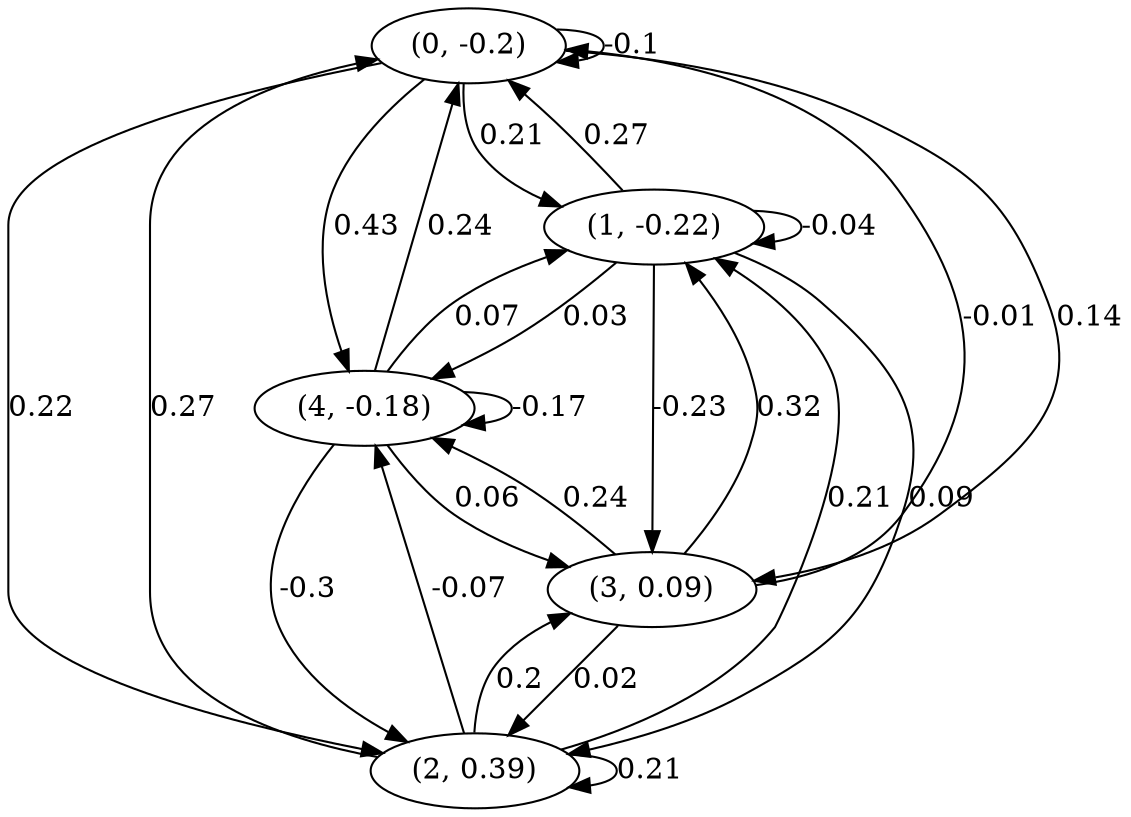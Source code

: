 digraph {
    0 [ label = "(0, -0.2)" ]
    1 [ label = "(1, -0.22)" ]
    2 [ label = "(2, 0.39)" ]
    3 [ label = "(3, 0.09)" ]
    4 [ label = "(4, -0.18)" ]
    0 -> 0 [ label = "-0.1" ]
    1 -> 1 [ label = "-0.04" ]
    2 -> 2 [ label = "0.21" ]
    4 -> 4 [ label = "-0.17" ]
    1 -> 0 [ label = "0.27" ]
    2 -> 0 [ label = "0.27" ]
    3 -> 0 [ label = "-0.01" ]
    4 -> 0 [ label = "0.24" ]
    0 -> 1 [ label = "0.21" ]
    2 -> 1 [ label = "0.21" ]
    3 -> 1 [ label = "0.32" ]
    4 -> 1 [ label = "0.07" ]
    0 -> 2 [ label = "0.22" ]
    1 -> 2 [ label = "0.09" ]
    3 -> 2 [ label = "0.02" ]
    4 -> 2 [ label = "-0.3" ]
    0 -> 3 [ label = "0.14" ]
    1 -> 3 [ label = "-0.23" ]
    2 -> 3 [ label = "0.2" ]
    4 -> 3 [ label = "0.06" ]
    0 -> 4 [ label = "0.43" ]
    1 -> 4 [ label = "0.03" ]
    2 -> 4 [ label = "-0.07" ]
    3 -> 4 [ label = "0.24" ]
}

